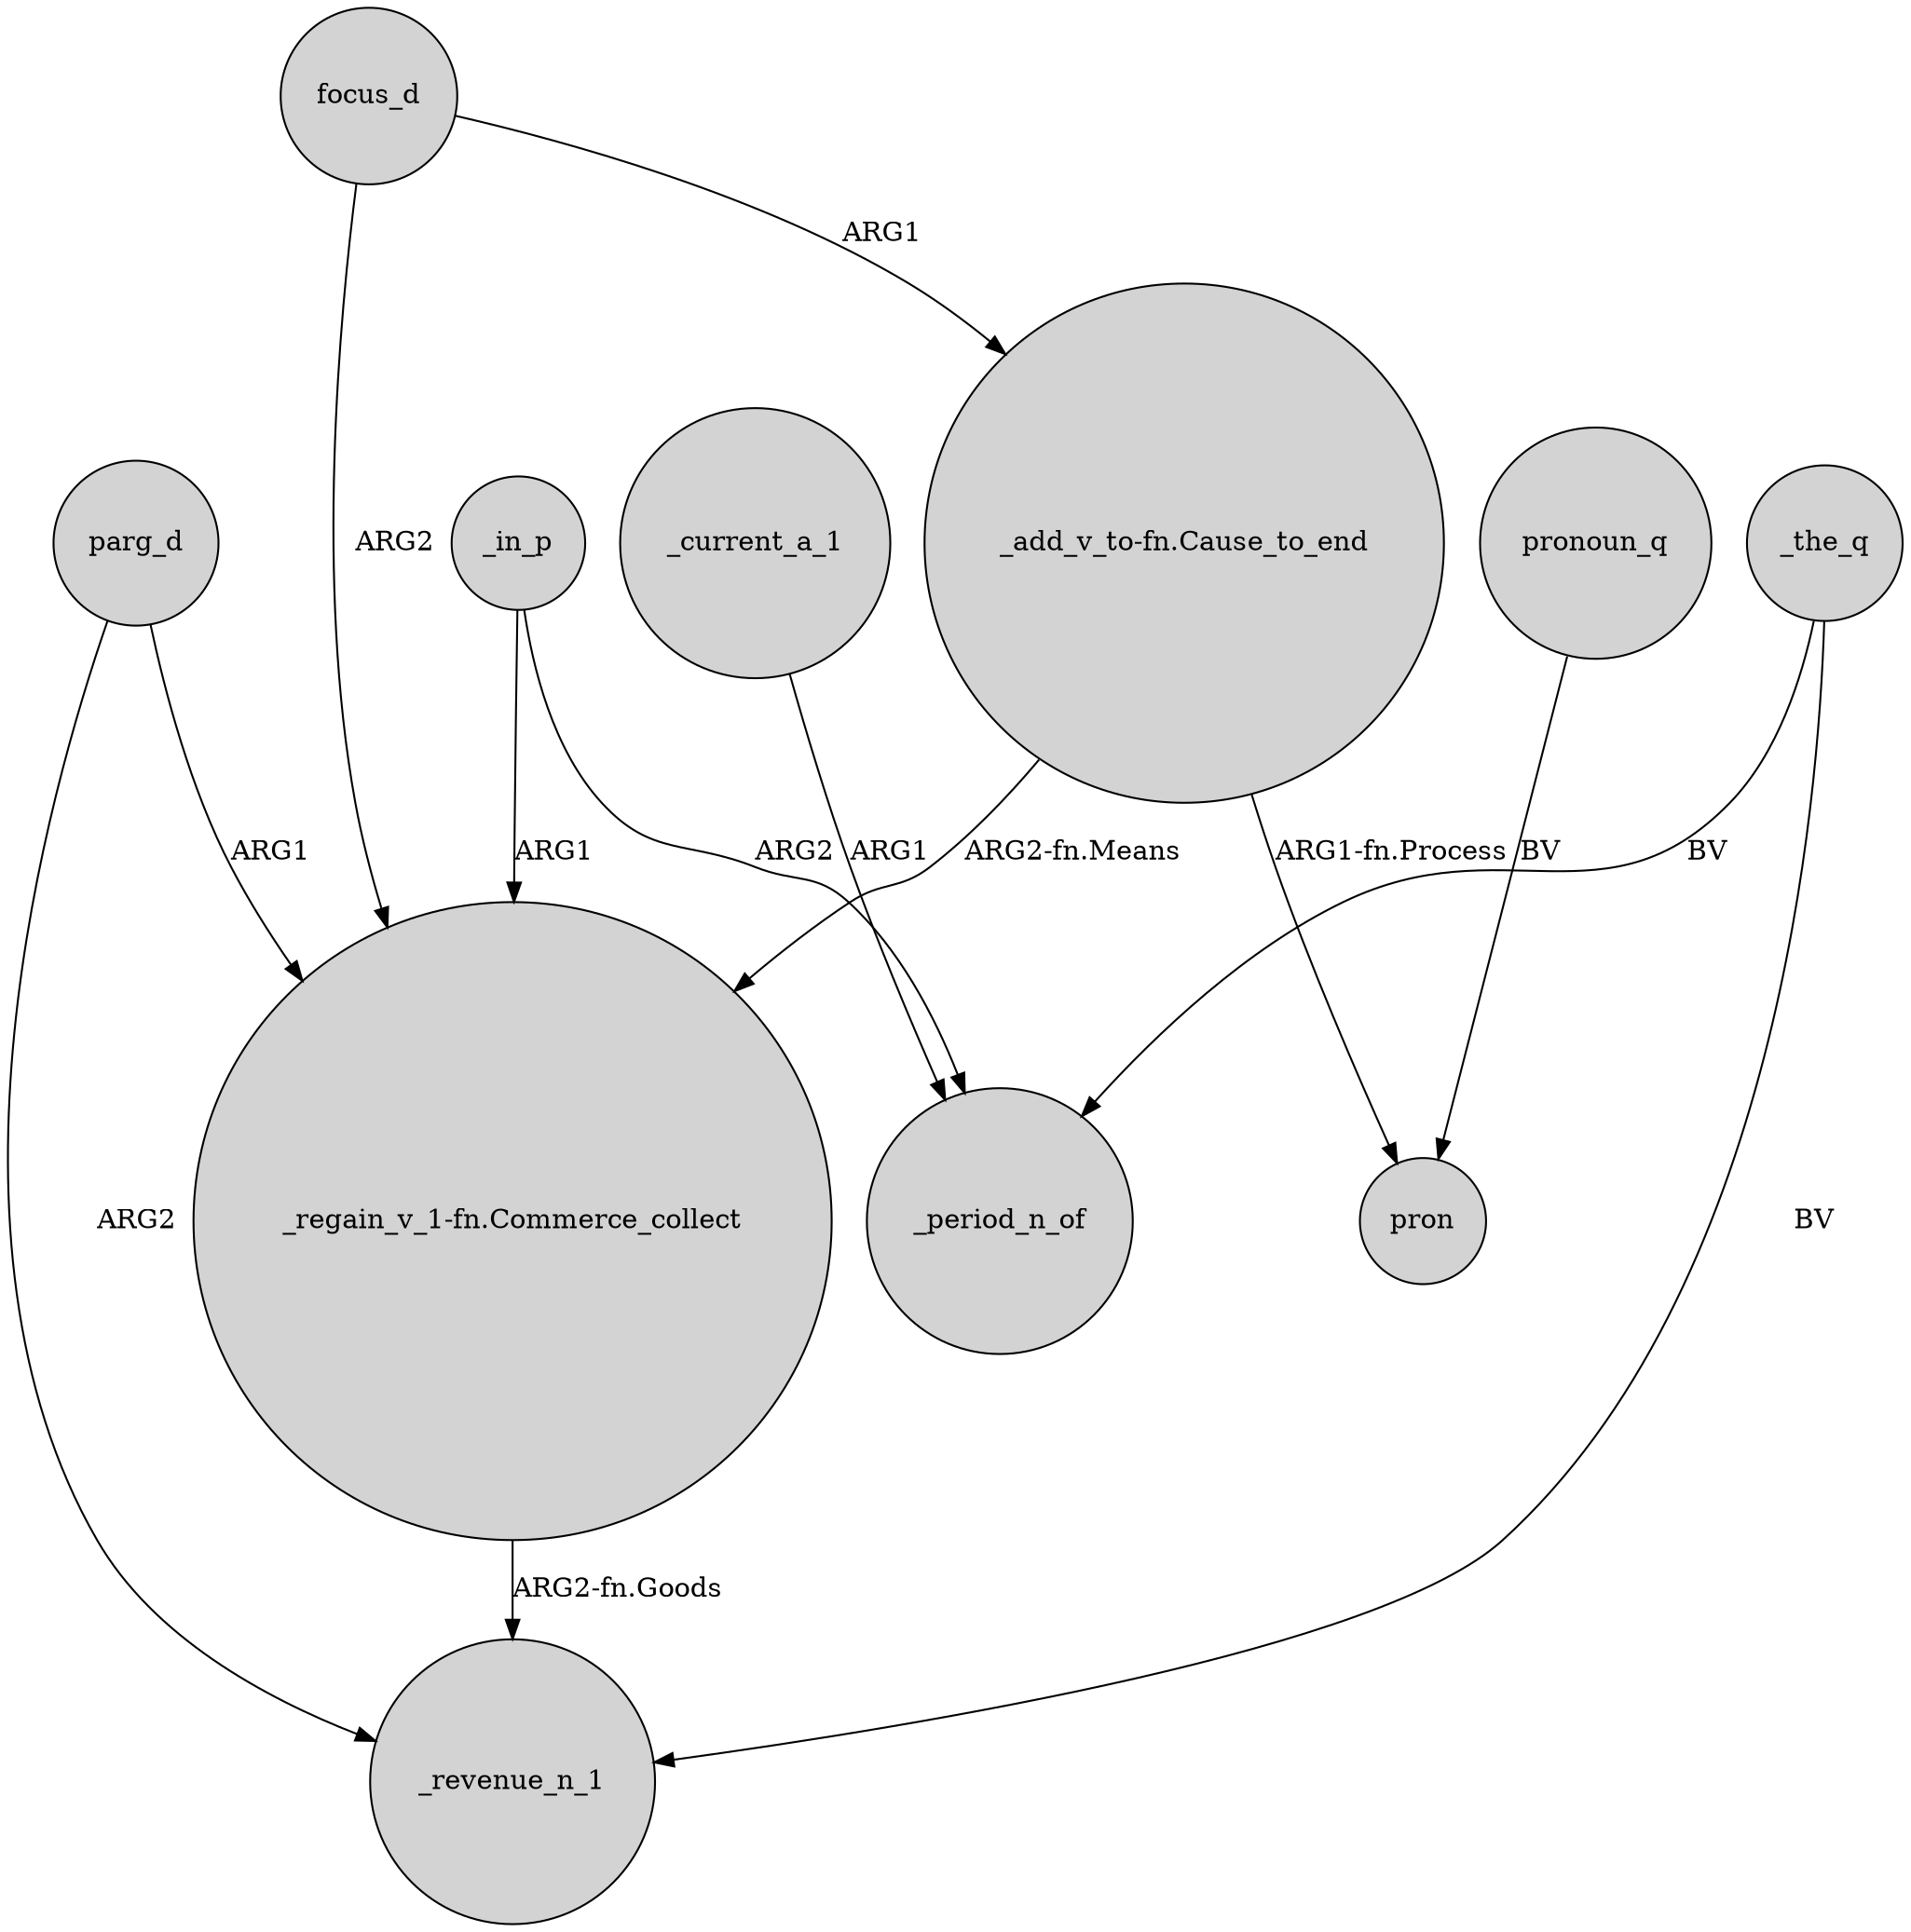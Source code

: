 digraph {
	node [shape=circle style=filled]
	focus_d -> "_regain_v_1-fn.Commerce_collect" [label=ARG2]
	parg_d -> _revenue_n_1 [label=ARG2]
	"_regain_v_1-fn.Commerce_collect" -> _revenue_n_1 [label="ARG2-fn.Goods"]
	parg_d -> "_regain_v_1-fn.Commerce_collect" [label=ARG1]
	focus_d -> "_add_v_to-fn.Cause_to_end" [label=ARG1]
	_current_a_1 -> _period_n_of [label=ARG1]
	_the_q -> _period_n_of [label=BV]
	_the_q -> _revenue_n_1 [label=BV]
	"_add_v_to-fn.Cause_to_end" -> "_regain_v_1-fn.Commerce_collect" [label="ARG2-fn.Means"]
	_in_p -> "_regain_v_1-fn.Commerce_collect" [label=ARG1]
	pronoun_q -> pron [label=BV]
	_in_p -> _period_n_of [label=ARG2]
	"_add_v_to-fn.Cause_to_end" -> pron [label="ARG1-fn.Process"]
}
